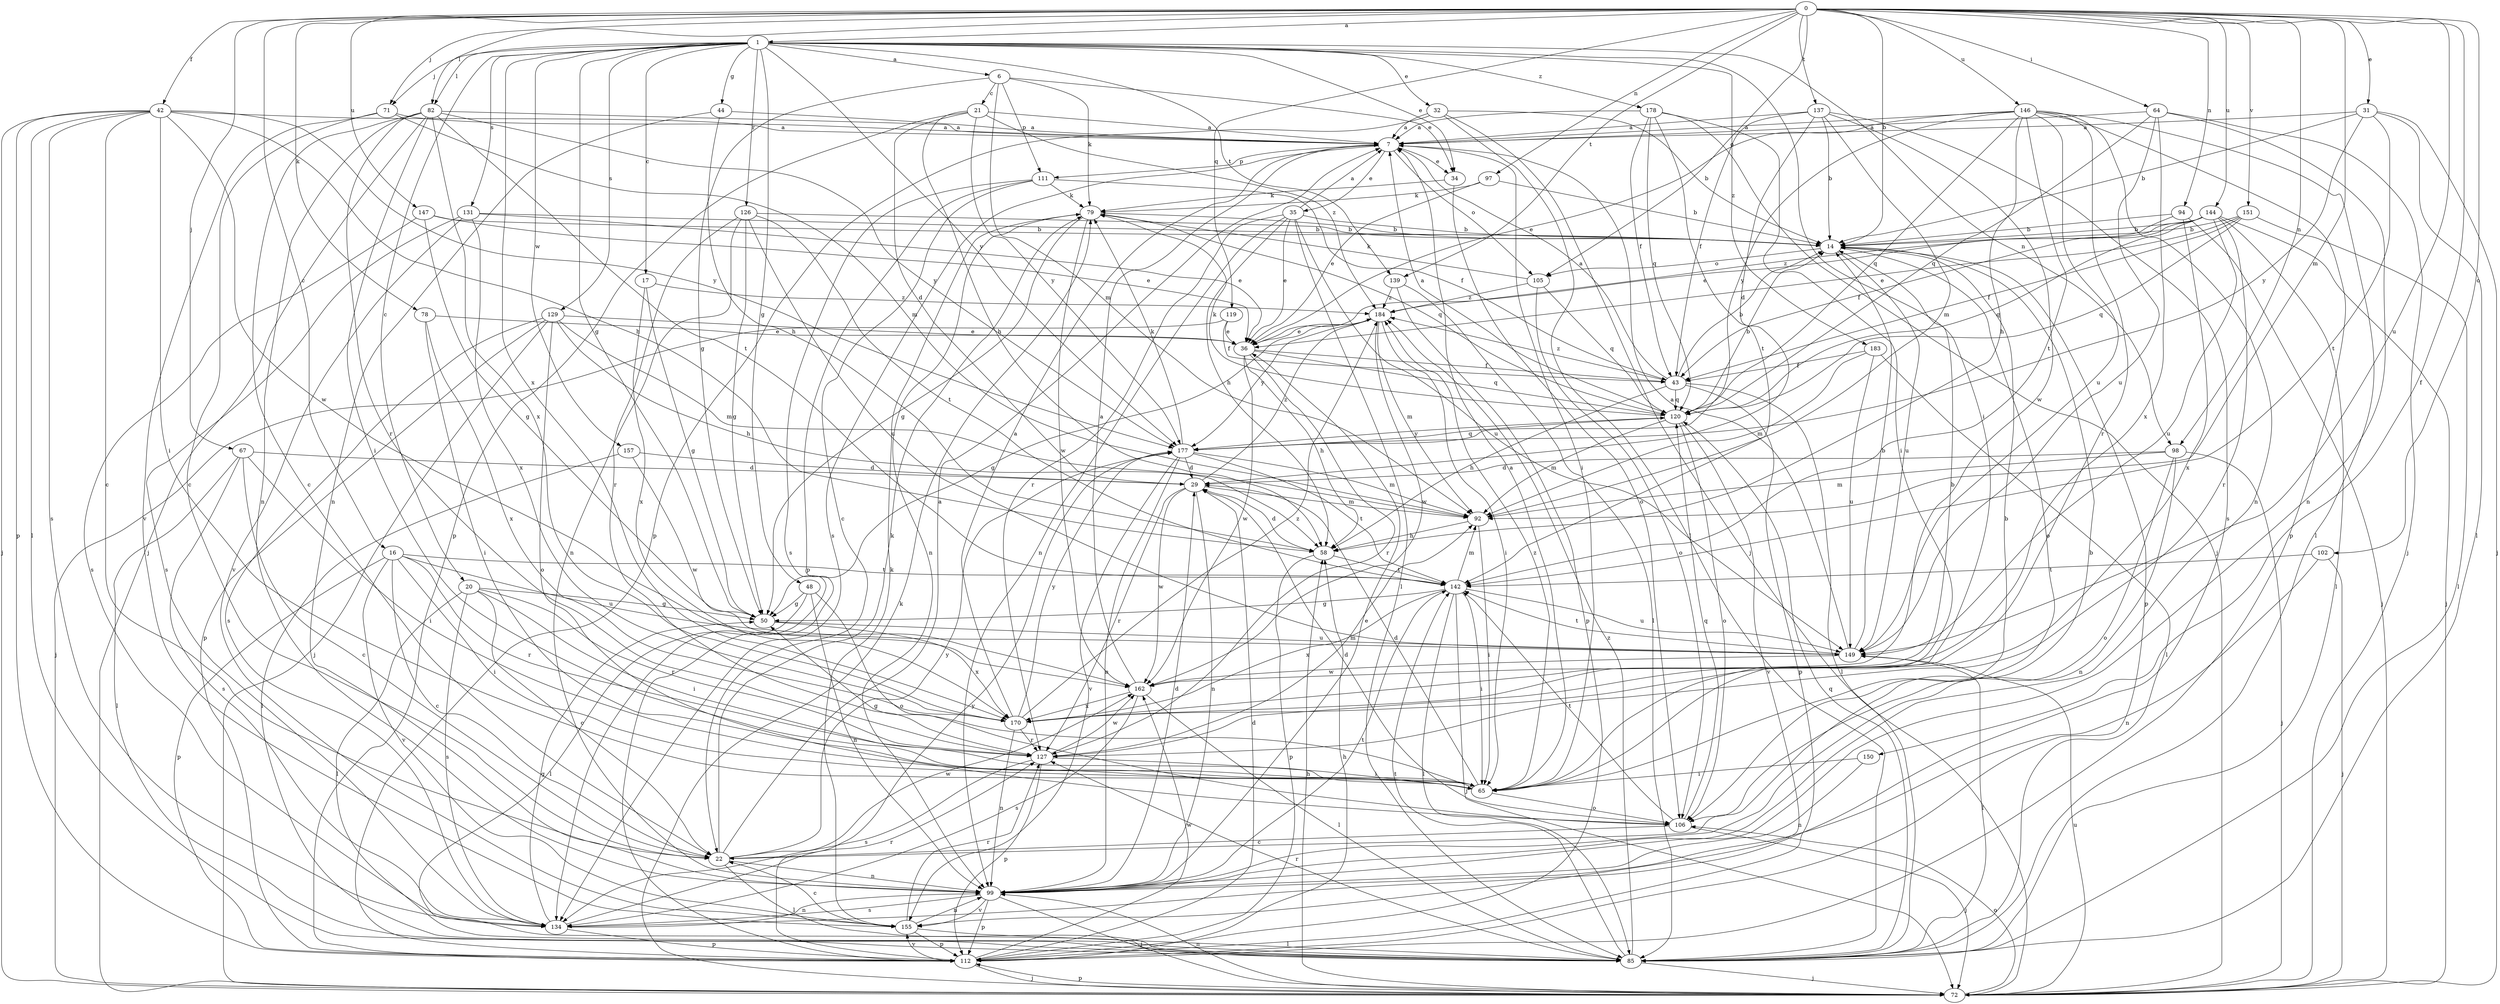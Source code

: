 strict digraph  {
0;
1;
6;
7;
14;
16;
17;
20;
21;
22;
29;
31;
32;
34;
35;
36;
42;
43;
44;
48;
50;
58;
64;
65;
67;
71;
72;
78;
79;
82;
85;
92;
94;
97;
98;
99;
102;
105;
106;
111;
112;
119;
120;
126;
127;
129;
131;
134;
137;
139;
142;
144;
146;
147;
149;
150;
151;
155;
157;
162;
170;
177;
178;
183;
184;
0 -> 1  [label=a];
0 -> 14  [label=b];
0 -> 16  [label=c];
0 -> 31  [label=e];
0 -> 42  [label=f];
0 -> 64  [label=i];
0 -> 67  [label=j];
0 -> 71  [label=j];
0 -> 78  [label=k];
0 -> 82  [label=l];
0 -> 92  [label=m];
0 -> 94  [label=n];
0 -> 97  [label=n];
0 -> 98  [label=n];
0 -> 102  [label=o];
0 -> 105  [label=o];
0 -> 119  [label=q];
0 -> 137  [label=t];
0 -> 139  [label=t];
0 -> 144  [label=u];
0 -> 146  [label=u];
0 -> 147  [label=u];
0 -> 149  [label=u];
0 -> 150  [label=f];
0 -> 151  [label=v];
1 -> 6  [label=a];
1 -> 17  [label=c];
1 -> 20  [label=c];
1 -> 32  [label=e];
1 -> 34  [label=e];
1 -> 44  [label=g];
1 -> 48  [label=g];
1 -> 50  [label=g];
1 -> 65  [label=i];
1 -> 71  [label=j];
1 -> 82  [label=l];
1 -> 98  [label=n];
1 -> 126  [label=r];
1 -> 129  [label=s];
1 -> 131  [label=s];
1 -> 139  [label=t];
1 -> 157  [label=w];
1 -> 170  [label=x];
1 -> 177  [label=y];
1 -> 178  [label=z];
1 -> 183  [label=z];
6 -> 21  [label=c];
6 -> 34  [label=e];
6 -> 50  [label=g];
6 -> 79  [label=k];
6 -> 92  [label=m];
6 -> 111  [label=p];
7 -> 34  [label=e];
7 -> 35  [label=e];
7 -> 65  [label=i];
7 -> 105  [label=o];
7 -> 111  [label=p];
7 -> 134  [label=s];
14 -> 105  [label=o];
14 -> 106  [label=o];
14 -> 112  [label=p];
14 -> 149  [label=u];
16 -> 22  [label=c];
16 -> 65  [label=i];
16 -> 112  [label=p];
16 -> 127  [label=r];
16 -> 142  [label=t];
16 -> 149  [label=u];
16 -> 155  [label=v];
17 -> 50  [label=g];
17 -> 170  [label=x];
17 -> 184  [label=z];
20 -> 22  [label=c];
20 -> 50  [label=g];
20 -> 65  [label=i];
20 -> 85  [label=l];
20 -> 127  [label=r];
20 -> 134  [label=s];
21 -> 7  [label=a];
21 -> 29  [label=d];
21 -> 58  [label=h];
21 -> 112  [label=p];
21 -> 177  [label=y];
21 -> 184  [label=z];
22 -> 7  [label=a];
22 -> 14  [label=b];
22 -> 79  [label=k];
22 -> 85  [label=l];
22 -> 99  [label=n];
22 -> 162  [label=w];
22 -> 177  [label=y];
29 -> 92  [label=m];
29 -> 99  [label=n];
29 -> 127  [label=r];
29 -> 162  [label=w];
29 -> 184  [label=z];
31 -> 7  [label=a];
31 -> 14  [label=b];
31 -> 72  [label=j];
31 -> 85  [label=l];
31 -> 142  [label=t];
31 -> 177  [label=y];
32 -> 7  [label=a];
32 -> 14  [label=b];
32 -> 72  [label=j];
32 -> 85  [label=l];
32 -> 112  [label=p];
34 -> 79  [label=k];
34 -> 106  [label=o];
35 -> 7  [label=a];
35 -> 14  [label=b];
35 -> 36  [label=e];
35 -> 58  [label=h];
35 -> 85  [label=l];
35 -> 99  [label=n];
35 -> 127  [label=r];
35 -> 149  [label=u];
36 -> 43  [label=f];
36 -> 58  [label=h];
36 -> 120  [label=q];
36 -> 127  [label=r];
36 -> 162  [label=w];
42 -> 7  [label=a];
42 -> 22  [label=c];
42 -> 58  [label=h];
42 -> 65  [label=i];
42 -> 72  [label=j];
42 -> 85  [label=l];
42 -> 112  [label=p];
42 -> 134  [label=s];
42 -> 162  [label=w];
42 -> 177  [label=y];
43 -> 7  [label=a];
43 -> 14  [label=b];
43 -> 58  [label=h];
43 -> 85  [label=l];
43 -> 112  [label=p];
43 -> 120  [label=q];
43 -> 184  [label=z];
44 -> 7  [label=a];
44 -> 58  [label=h];
44 -> 99  [label=n];
48 -> 50  [label=g];
48 -> 85  [label=l];
48 -> 99  [label=n];
48 -> 106  [label=o];
50 -> 149  [label=u];
50 -> 170  [label=x];
58 -> 29  [label=d];
58 -> 112  [label=p];
58 -> 142  [label=t];
64 -> 7  [label=a];
64 -> 72  [label=j];
64 -> 99  [label=n];
64 -> 120  [label=q];
64 -> 149  [label=u];
64 -> 170  [label=x];
65 -> 7  [label=a];
65 -> 14  [label=b];
65 -> 29  [label=d];
65 -> 50  [label=g];
65 -> 106  [label=o];
65 -> 184  [label=z];
67 -> 22  [label=c];
67 -> 29  [label=d];
67 -> 65  [label=i];
67 -> 85  [label=l];
67 -> 134  [label=s];
71 -> 7  [label=a];
71 -> 22  [label=c];
71 -> 92  [label=m];
71 -> 155  [label=v];
72 -> 58  [label=h];
72 -> 79  [label=k];
72 -> 99  [label=n];
72 -> 106  [label=o];
72 -> 112  [label=p];
72 -> 149  [label=u];
78 -> 36  [label=e];
78 -> 65  [label=i];
78 -> 170  [label=x];
79 -> 14  [label=b];
79 -> 50  [label=g];
79 -> 99  [label=n];
79 -> 120  [label=q];
79 -> 162  [label=w];
82 -> 7  [label=a];
82 -> 22  [label=c];
82 -> 65  [label=i];
82 -> 72  [label=j];
82 -> 99  [label=n];
82 -> 127  [label=r];
82 -> 142  [label=t];
82 -> 170  [label=x];
82 -> 177  [label=y];
85 -> 72  [label=j];
85 -> 120  [label=q];
85 -> 127  [label=r];
85 -> 142  [label=t];
85 -> 184  [label=z];
92 -> 58  [label=h];
92 -> 65  [label=i];
94 -> 14  [label=b];
94 -> 72  [label=j];
94 -> 170  [label=x];
94 -> 184  [label=z];
97 -> 14  [label=b];
97 -> 36  [label=e];
97 -> 79  [label=k];
98 -> 29  [label=d];
98 -> 72  [label=j];
98 -> 92  [label=m];
98 -> 99  [label=n];
98 -> 106  [label=o];
99 -> 29  [label=d];
99 -> 36  [label=e];
99 -> 72  [label=j];
99 -> 112  [label=p];
99 -> 134  [label=s];
99 -> 142  [label=t];
99 -> 155  [label=v];
102 -> 72  [label=j];
102 -> 99  [label=n];
102 -> 142  [label=t];
105 -> 79  [label=k];
105 -> 106  [label=o];
105 -> 120  [label=q];
105 -> 184  [label=z];
106 -> 22  [label=c];
106 -> 29  [label=d];
106 -> 72  [label=j];
106 -> 120  [label=q];
106 -> 142  [label=t];
111 -> 22  [label=c];
111 -> 43  [label=f];
111 -> 79  [label=k];
111 -> 112  [label=p];
111 -> 134  [label=s];
112 -> 29  [label=d];
112 -> 58  [label=h];
112 -> 72  [label=j];
112 -> 155  [label=v];
112 -> 162  [label=w];
112 -> 177  [label=y];
119 -> 36  [label=e];
119 -> 43  [label=f];
119 -> 72  [label=j];
120 -> 7  [label=a];
120 -> 14  [label=b];
120 -> 79  [label=k];
120 -> 92  [label=m];
120 -> 106  [label=o];
120 -> 155  [label=v];
120 -> 177  [label=y];
126 -> 14  [label=b];
126 -> 50  [label=g];
126 -> 99  [label=n];
126 -> 127  [label=r];
126 -> 142  [label=t];
126 -> 149  [label=u];
127 -> 65  [label=i];
127 -> 92  [label=m];
127 -> 112  [label=p];
127 -> 134  [label=s];
127 -> 162  [label=w];
129 -> 36  [label=e];
129 -> 58  [label=h];
129 -> 72  [label=j];
129 -> 92  [label=m];
129 -> 106  [label=o];
129 -> 112  [label=p];
129 -> 134  [label=s];
131 -> 14  [label=b];
131 -> 36  [label=e];
131 -> 134  [label=s];
131 -> 155  [label=v];
131 -> 170  [label=x];
134 -> 50  [label=g];
134 -> 99  [label=n];
134 -> 112  [label=p];
134 -> 127  [label=r];
137 -> 7  [label=a];
137 -> 14  [label=b];
137 -> 29  [label=d];
137 -> 43  [label=f];
137 -> 92  [label=m];
137 -> 134  [label=s];
137 -> 162  [label=w];
139 -> 85  [label=l];
139 -> 112  [label=p];
139 -> 184  [label=z];
142 -> 50  [label=g];
142 -> 65  [label=i];
142 -> 72  [label=j];
142 -> 85  [label=l];
142 -> 92  [label=m];
142 -> 149  [label=u];
142 -> 170  [label=x];
144 -> 14  [label=b];
144 -> 36  [label=e];
144 -> 43  [label=f];
144 -> 72  [label=j];
144 -> 85  [label=l];
144 -> 120  [label=q];
144 -> 127  [label=r];
144 -> 149  [label=u];
146 -> 7  [label=a];
146 -> 36  [label=e];
146 -> 58  [label=h];
146 -> 85  [label=l];
146 -> 99  [label=n];
146 -> 112  [label=p];
146 -> 120  [label=q];
146 -> 127  [label=r];
146 -> 142  [label=t];
146 -> 149  [label=u];
146 -> 177  [label=y];
147 -> 14  [label=b];
147 -> 36  [label=e];
147 -> 50  [label=g];
147 -> 134  [label=s];
149 -> 7  [label=a];
149 -> 14  [label=b];
149 -> 85  [label=l];
149 -> 142  [label=t];
149 -> 162  [label=w];
150 -> 65  [label=i];
150 -> 99  [label=n];
151 -> 14  [label=b];
151 -> 36  [label=e];
151 -> 43  [label=f];
151 -> 85  [label=l];
151 -> 120  [label=q];
155 -> 22  [label=c];
155 -> 79  [label=k];
155 -> 85  [label=l];
155 -> 99  [label=n];
155 -> 112  [label=p];
155 -> 127  [label=r];
157 -> 29  [label=d];
157 -> 85  [label=l];
157 -> 162  [label=w];
162 -> 7  [label=a];
162 -> 85  [label=l];
162 -> 134  [label=s];
162 -> 170  [label=x];
170 -> 7  [label=a];
170 -> 14  [label=b];
170 -> 99  [label=n];
170 -> 127  [label=r];
170 -> 177  [label=y];
170 -> 184  [label=z];
177 -> 29  [label=d];
177 -> 79  [label=k];
177 -> 92  [label=m];
177 -> 99  [label=n];
177 -> 120  [label=q];
177 -> 142  [label=t];
177 -> 155  [label=v];
178 -> 7  [label=a];
178 -> 43  [label=f];
178 -> 65  [label=i];
178 -> 72  [label=j];
178 -> 120  [label=q];
178 -> 142  [label=t];
183 -> 43  [label=f];
183 -> 85  [label=l];
183 -> 92  [label=m];
183 -> 149  [label=u];
184 -> 36  [label=e];
184 -> 50  [label=g];
184 -> 65  [label=i];
184 -> 92  [label=m];
184 -> 162  [label=w];
184 -> 177  [label=y];
}
